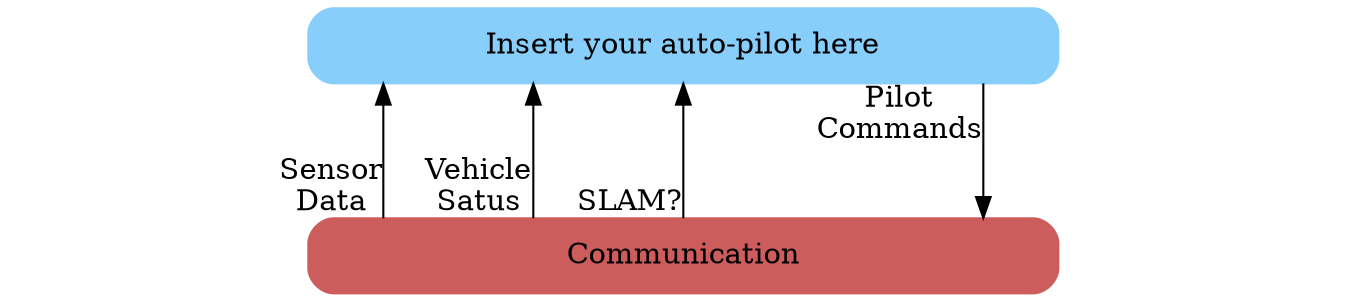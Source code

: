 digraph {
    bgcolor=transparent
    layout=neato
    size="100,100"

    node        [shape=box, style="rounded,filled", width=5, height=0.5]

    pilot       [color="lightskyblue", pos="0,0.7!",    label="Insert your auto-pilot here"];
    coms        [color="indianred",    pos="0,-0.7!",   label="Communication"];

    // Hidden nodes
    node    [shape=plaintext, style="", label=""];

    hidden1 [pos="-2,-0.7!"];
    hidden2 [pos="-2,0.7!"];
    hidden3 [pos="-1,-0.7!"];
    hidden4 [pos="-1,0.7!"];
    hidden5 [pos="0,-0.7!"];
    hidden6 [pos="0,0.7!"];
    hidden7 [pos="2,0.7!"];
    hidden8 [pos="2,-0.7!"];

    edge [color=black]

    hidden1 -> hidden2 [taillabel="Sensor\nData"];
    hidden3 -> hidden4 [taillabel="Vehicle\nSatus"];
    hidden5 -> hidden6 [taillabel="SLAM?"];
    hidden7 -> hidden8 [taillabel="Pilot\nCommands"];
}

